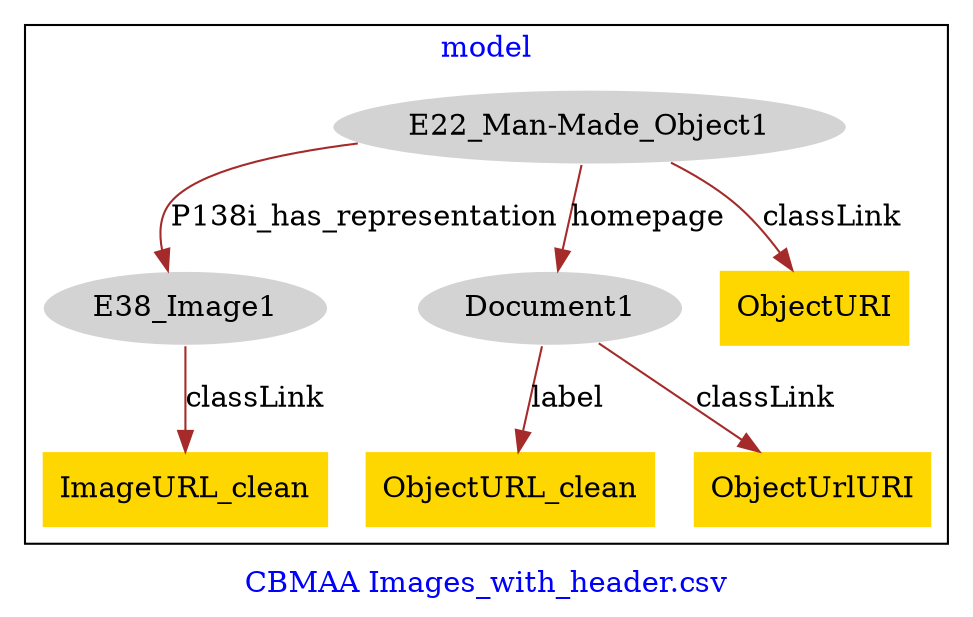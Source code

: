 digraph n0 {
fontcolor="blue"
remincross="true"
label="CBMAA Images_with_header.csv"
subgraph cluster {
label="model"
n2[style="filled",color="white",fillcolor="lightgray",label="E22_Man-Made_Object1"];
n3[style="filled",color="white",fillcolor="lightgray",label="E38_Image1"];
n4[style="filled",color="white",fillcolor="lightgray",label="Document1"];
n5[shape="plaintext",style="filled",fillcolor="gold",label="ObjectURI"];
n6[shape="plaintext",style="filled",fillcolor="gold",label="ObjectURL_clean"];
n7[shape="plaintext",style="filled",fillcolor="gold",label="ImageURL_clean"];
n8[shape="plaintext",style="filled",fillcolor="gold",label="ObjectUrlURI"];
}
n2 -> n3[color="brown",fontcolor="black",label="P138i_has_representation"]
n2 -> n4[color="brown",fontcolor="black",label="homepage"]
n2 -> n5[color="brown",fontcolor="black",label="classLink"]
n4 -> n6[color="brown",fontcolor="black",label="label"]
n3 -> n7[color="brown",fontcolor="black",label="classLink"]
n4 -> n8[color="brown",fontcolor="black",label="classLink"]
}
